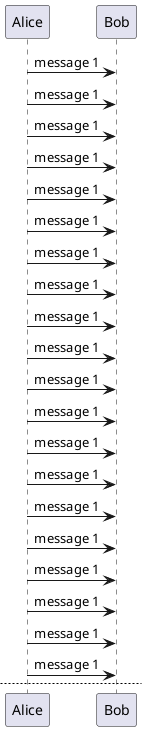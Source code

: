 @startuml
'https://plantuml.com/sequence-diagram

Alice -> Bob : message 1
Alice -> Bob : message 1
Alice -> Bob : message 1
Alice -> Bob : message 1
Alice -> Bob : message 1
Alice -> Bob : message 1
Alice -> Bob : message 1
Alice -> Bob : message 1
Alice -> Bob : message 1
Alice -> Bob : message 1
Alice -> Bob : message 1
Alice -> Bob : message 1
Alice -> Bob : message 1
Alice -> Bob : message 1
Alice -> Bob : message 1
Alice -> Bob : message 1
Alice -> Bob : message 1
Alice -> Bob : message 1
Alice -> Bob : message 1
Alice -> Bob : message 1

newpage
Alice -> Bob : message 3
Alice -> Bob : message 4
newpage A title for the \n last page
Alice -> Bob : message 5
Alice -> Bob : message 6


@enduml